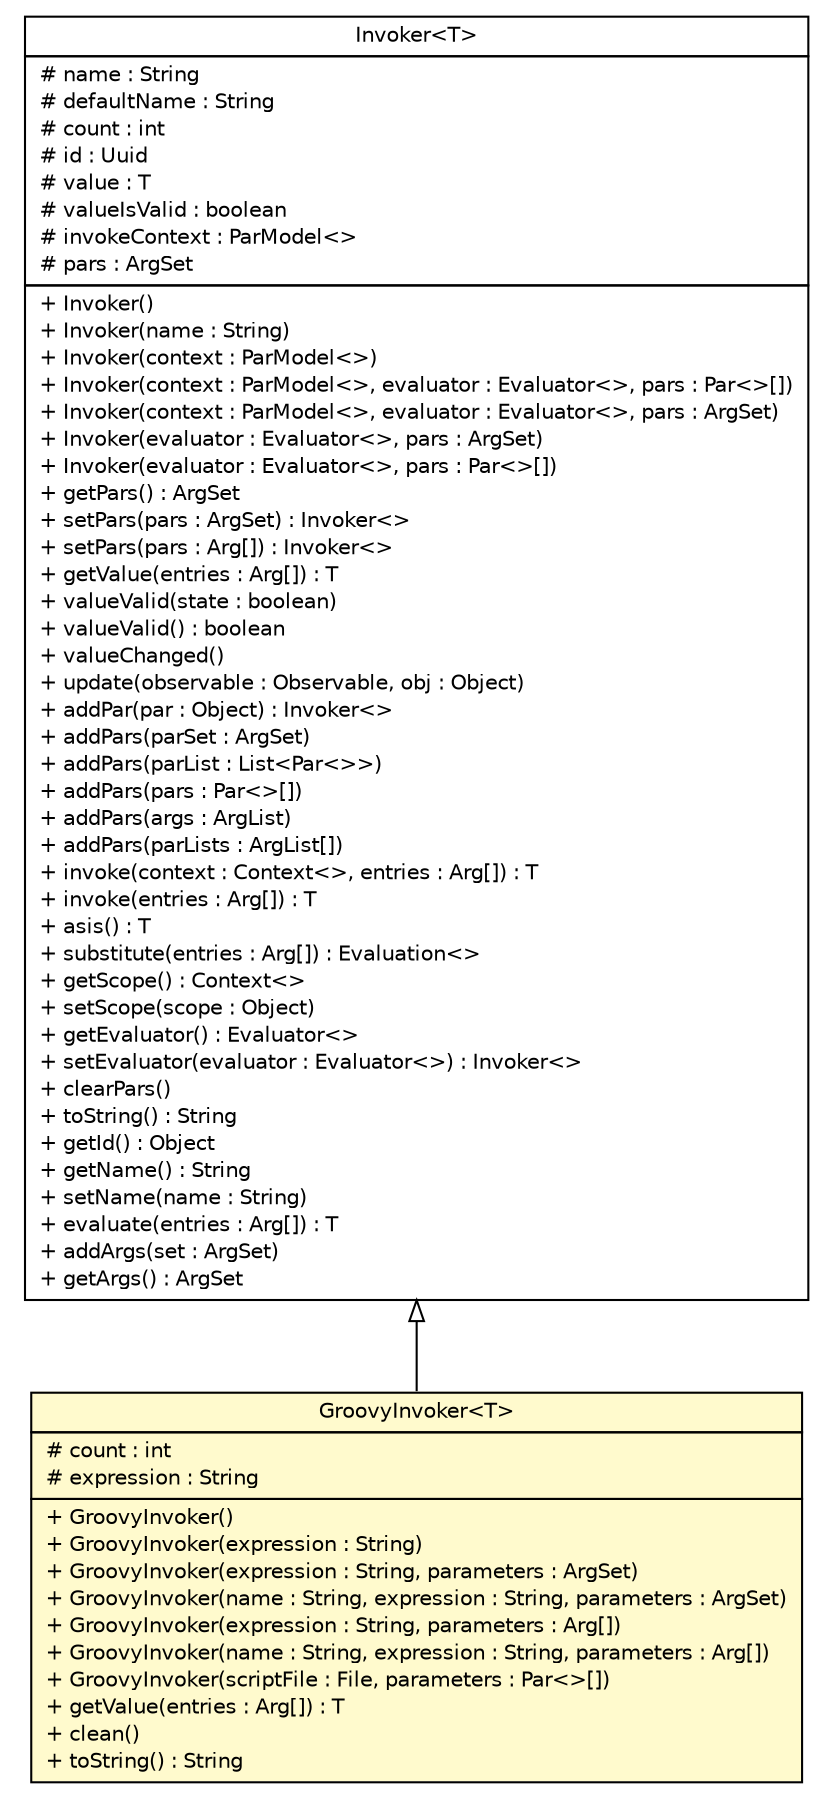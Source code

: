 #!/usr/local/bin/dot
#
# Class diagram 
# Generated by UMLGraph version R5_6 (http://www.umlgraph.org/)
#

digraph G {
	edge [fontname="Helvetica",fontsize=10,labelfontname="Helvetica",labelfontsize=10];
	node [fontname="Helvetica",fontsize=10,shape=plaintext];
	nodesep=0.25;
	ranksep=0.5;
	// sorcer.core.invoker.Invoker<T>
	c224120 [label=<<table title="sorcer.core.invoker.Invoker" border="0" cellborder="1" cellspacing="0" cellpadding="2" port="p" href="./Invoker.html">
		<tr><td><table border="0" cellspacing="0" cellpadding="1">
<tr><td align="center" balign="center"> Invoker&lt;T&gt; </td></tr>
		</table></td></tr>
		<tr><td><table border="0" cellspacing="0" cellpadding="1">
<tr><td align="left" balign="left"> # name : String </td></tr>
<tr><td align="left" balign="left"> # defaultName : String </td></tr>
<tr><td align="left" balign="left"> # count : int </td></tr>
<tr><td align="left" balign="left"> # id : Uuid </td></tr>
<tr><td align="left" balign="left"> # value : T </td></tr>
<tr><td align="left" balign="left"> # valueIsValid : boolean </td></tr>
<tr><td align="left" balign="left"> # invokeContext : ParModel&lt;&gt; </td></tr>
<tr><td align="left" balign="left"> # pars : ArgSet </td></tr>
		</table></td></tr>
		<tr><td><table border="0" cellspacing="0" cellpadding="1">
<tr><td align="left" balign="left"> + Invoker() </td></tr>
<tr><td align="left" balign="left"> + Invoker(name : String) </td></tr>
<tr><td align="left" balign="left"> + Invoker(context : ParModel&lt;&gt;) </td></tr>
<tr><td align="left" balign="left"> + Invoker(context : ParModel&lt;&gt;, evaluator : Evaluator&lt;&gt;, pars : Par&lt;&gt;[]) </td></tr>
<tr><td align="left" balign="left"> + Invoker(context : ParModel&lt;&gt;, evaluator : Evaluator&lt;&gt;, pars : ArgSet) </td></tr>
<tr><td align="left" balign="left"> + Invoker(evaluator : Evaluator&lt;&gt;, pars : ArgSet) </td></tr>
<tr><td align="left" balign="left"> + Invoker(evaluator : Evaluator&lt;&gt;, pars : Par&lt;&gt;[]) </td></tr>
<tr><td align="left" balign="left"> + getPars() : ArgSet </td></tr>
<tr><td align="left" balign="left"> + setPars(pars : ArgSet) : Invoker&lt;&gt; </td></tr>
<tr><td align="left" balign="left"> + setPars(pars : Arg[]) : Invoker&lt;&gt; </td></tr>
<tr><td align="left" balign="left"> + getValue(entries : Arg[]) : T </td></tr>
<tr><td align="left" balign="left"> + valueValid(state : boolean) </td></tr>
<tr><td align="left" balign="left"> + valueValid() : boolean </td></tr>
<tr><td align="left" balign="left"> + valueChanged() </td></tr>
<tr><td align="left" balign="left"> + update(observable : Observable, obj : Object) </td></tr>
<tr><td align="left" balign="left"> + addPar(par : Object) : Invoker&lt;&gt; </td></tr>
<tr><td align="left" balign="left"> + addPars(parSet : ArgSet) </td></tr>
<tr><td align="left" balign="left"> + addPars(parList : List&lt;Par&lt;&gt;&gt;) </td></tr>
<tr><td align="left" balign="left"> + addPars(pars : Par&lt;&gt;[]) </td></tr>
<tr><td align="left" balign="left"> + addPars(args : ArgList) </td></tr>
<tr><td align="left" balign="left"> + addPars(parLists : ArgList[]) </td></tr>
<tr><td align="left" balign="left"> + invoke(context : Context&lt;&gt;, entries : Arg[]) : T </td></tr>
<tr><td align="left" balign="left"> + invoke(entries : Arg[]) : T </td></tr>
<tr><td align="left" balign="left"> + asis() : T </td></tr>
<tr><td align="left" balign="left"> + substitute(entries : Arg[]) : Evaluation&lt;&gt; </td></tr>
<tr><td align="left" balign="left"> + getScope() : Context&lt;&gt; </td></tr>
<tr><td align="left" balign="left"> + setScope(scope : Object) </td></tr>
<tr><td align="left" balign="left"> + getEvaluator() : Evaluator&lt;&gt; </td></tr>
<tr><td align="left" balign="left"> + setEvaluator(evaluator : Evaluator&lt;&gt;) : Invoker&lt;&gt; </td></tr>
<tr><td align="left" balign="left"> + clearPars() </td></tr>
<tr><td align="left" balign="left"> + toString() : String </td></tr>
<tr><td align="left" balign="left"> + getId() : Object </td></tr>
<tr><td align="left" balign="left"> + getName() : String </td></tr>
<tr><td align="left" balign="left"> + setName(name : String) </td></tr>
<tr><td align="left" balign="left"> + evaluate(entries : Arg[]) : T </td></tr>
<tr><td align="left" balign="left"> + addArgs(set : ArgSet) </td></tr>
<tr><td align="left" balign="left"> + getArgs() : ArgSet </td></tr>
		</table></td></tr>
		</table>>, URL="./Invoker.html", fontname="Helvetica", fontcolor="black", fontsize=10.0];
	// sorcer.core.invoker.GroovyInvoker<T>
	c224121 [label=<<table title="sorcer.core.invoker.GroovyInvoker" border="0" cellborder="1" cellspacing="0" cellpadding="2" port="p" bgcolor="lemonChiffon" href="./GroovyInvoker.html">
		<tr><td><table border="0" cellspacing="0" cellpadding="1">
<tr><td align="center" balign="center"> GroovyInvoker&lt;T&gt; </td></tr>
		</table></td></tr>
		<tr><td><table border="0" cellspacing="0" cellpadding="1">
<tr><td align="left" balign="left"> # count : int </td></tr>
<tr><td align="left" balign="left"> # expression : String </td></tr>
		</table></td></tr>
		<tr><td><table border="0" cellspacing="0" cellpadding="1">
<tr><td align="left" balign="left"> + GroovyInvoker() </td></tr>
<tr><td align="left" balign="left"> + GroovyInvoker(expression : String) </td></tr>
<tr><td align="left" balign="left"> + GroovyInvoker(expression : String, parameters : ArgSet) </td></tr>
<tr><td align="left" balign="left"> + GroovyInvoker(name : String, expression : String, parameters : ArgSet) </td></tr>
<tr><td align="left" balign="left"> + GroovyInvoker(expression : String, parameters : Arg[]) </td></tr>
<tr><td align="left" balign="left"> + GroovyInvoker(name : String, expression : String, parameters : Arg[]) </td></tr>
<tr><td align="left" balign="left"> + GroovyInvoker(scriptFile : File, parameters : Par&lt;&gt;[]) </td></tr>
<tr><td align="left" balign="left"> + getValue(entries : Arg[]) : T </td></tr>
<tr><td align="left" balign="left"> + clean() </td></tr>
<tr><td align="left" balign="left"> + toString() : String </td></tr>
		</table></td></tr>
		</table>>, URL="./GroovyInvoker.html", fontname="Helvetica", fontcolor="black", fontsize=10.0];
	//sorcer.core.invoker.GroovyInvoker<T> extends sorcer.core.invoker.Invoker<T>
	c224120:p -> c224121:p [dir=back,arrowtail=empty];
}

